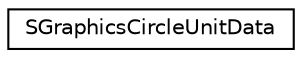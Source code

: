 digraph "类继承关系图"
{
  edge [fontname="Helvetica",fontsize="10",labelfontname="Helvetica",labelfontsize="10"];
  node [fontname="Helvetica",fontsize="10",shape=record];
  rankdir="LR";
  Node0 [label="SGraphicsCircleUnitData",height=0.2,width=0.4,color="black", fillcolor="white", style="filled",URL="$struct_s_graphics_circle_unit_data.html"];
}
